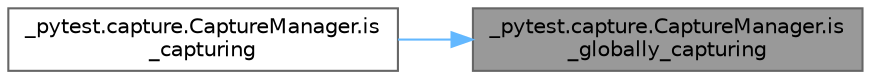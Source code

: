 digraph "_pytest.capture.CaptureManager.is_globally_capturing"
{
 // LATEX_PDF_SIZE
  bgcolor="transparent";
  edge [fontname=Helvetica,fontsize=10,labelfontname=Helvetica,labelfontsize=10];
  node [fontname=Helvetica,fontsize=10,shape=box,height=0.2,width=0.4];
  rankdir="RL";
  Node1 [id="Node000001",label="_pytest.capture.CaptureManager.is\l_globally_capturing",height=0.2,width=0.4,color="gray40", fillcolor="grey60", style="filled", fontcolor="black",tooltip=" "];
  Node1 -> Node2 [id="edge1_Node000001_Node000002",dir="back",color="steelblue1",style="solid",tooltip=" "];
  Node2 [id="Node000002",label="_pytest.capture.CaptureManager.is\l_capturing",height=0.2,width=0.4,color="grey40", fillcolor="white", style="filled",URL="$class__pytest_1_1capture_1_1_capture_manager.html#a74e536136ebbc3be863b89a9782407bd",tooltip=" "];
}

